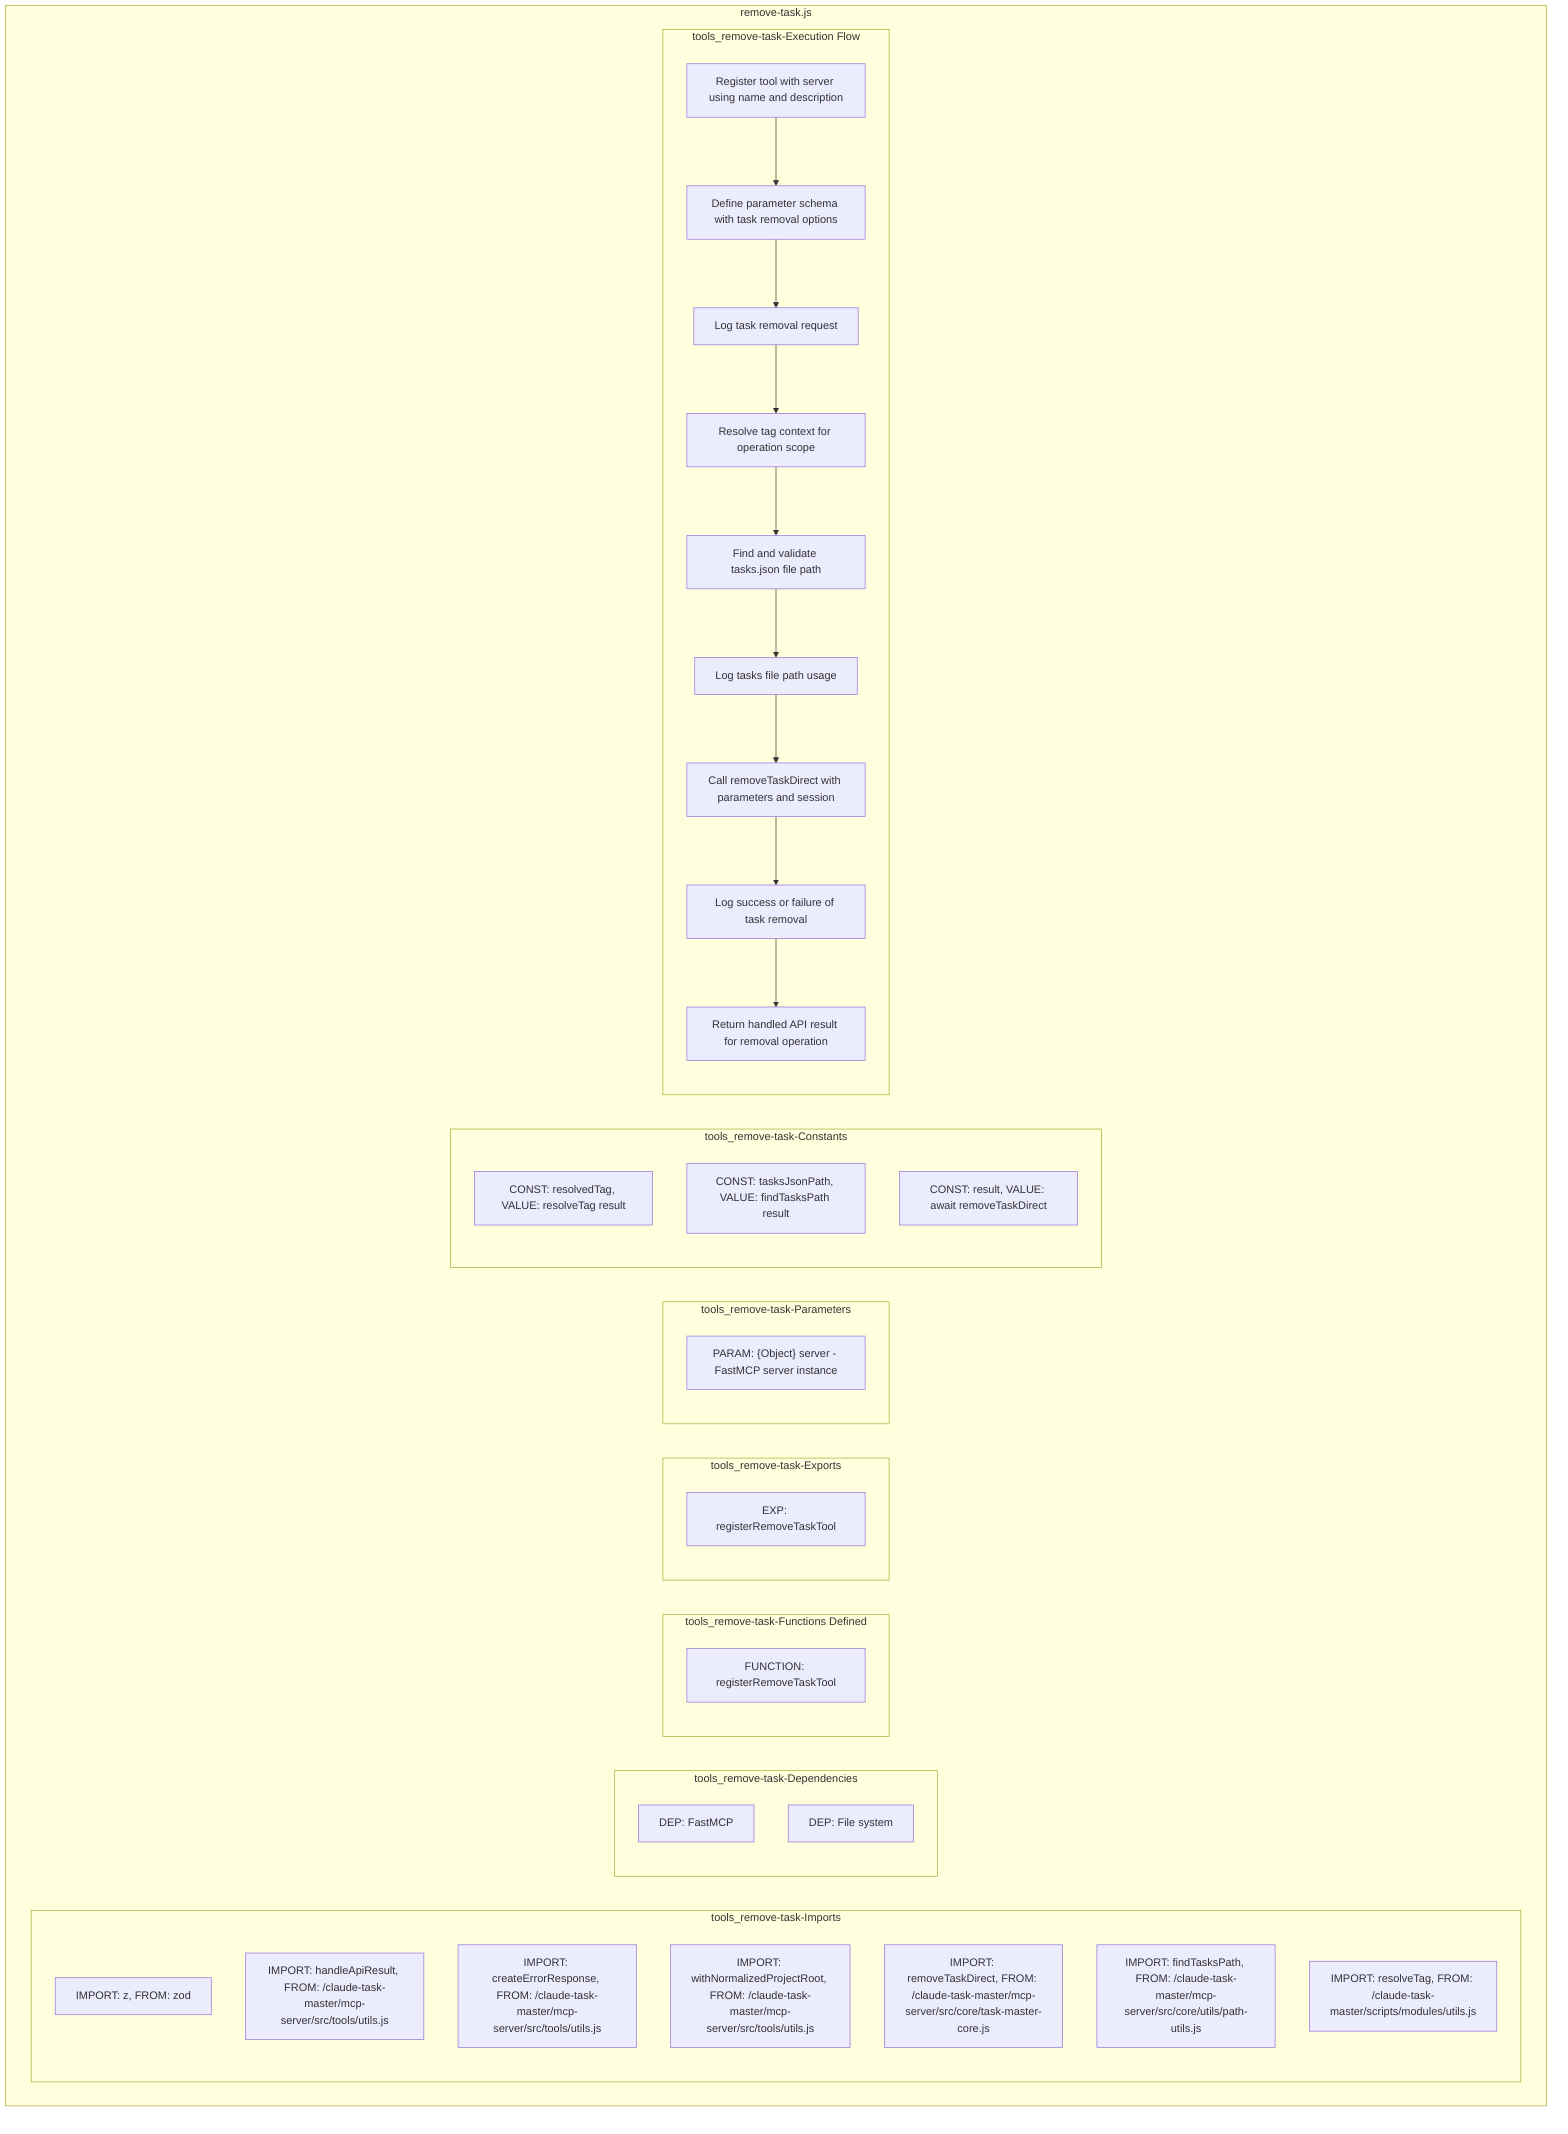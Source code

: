 flowchart TB
    subgraph tools_remove-task-Imports["tools_remove-task-Imports"]
        I1["IMPORT: z, FROM: zod"]
        I2["IMPORT: handleApiResult, FROM: /claude-task-master/mcp-server/src/tools/utils.js"]
        I3["IMPORT: createErrorResponse, FROM: /claude-task-master/mcp-server/src/tools/utils.js"]
        I4["IMPORT: withNormalizedProjectRoot, FROM: /claude-task-master/mcp-server/src/tools/utils.js"]
        I5["IMPORT: removeTaskDirect, FROM: /claude-task-master/mcp-server/src/core/task-master-core.js"]
        I6["IMPORT: findTasksPath, FROM: /claude-task-master/mcp-server/src/core/utils/path-utils.js"]
        I7["IMPORT: resolveTag, FROM: /claude-task-master/scripts/modules/utils.js"]
    end
    subgraph tools_remove-task-Dependencies["tools_remove-task-Dependencies"]
        D1["DEP: FastMCP"]
        D2["DEP: File system"]
    end
    subgraph tools_remove-task-FunctionsDefined["tools_remove-task-Functions Defined"]
        FU1["FUNCTION: registerRemoveTaskTool"]
    end
    subgraph tools_remove-task-Exports["tools_remove-task-Exports"]
        E1["EXP: registerRemoveTaskTool"]
    end
    subgraph tools_remove-task-Parameters["tools_remove-task-Parameters"]
        P1["PARAM: {Object} server - FastMCP server instance"]
    end
    subgraph tools_remove-task-Constants["tools_remove-task-Constants"]
        C1["CONST: resolvedTag, VALUE: resolveTag result"]
        C2["CONST: tasksJsonPath, VALUE: findTasksPath result"]
        C3["CONST: result, VALUE: await removeTaskDirect"]
    end
    subgraph tools_remove-task-ExecutionFlow["tools_remove-task-Execution Flow"]
        FL1["Register tool with server using name and description"]
        FL2["Define parameter schema with task removal options"]
        FL3["Log task removal request"]
        FL4["Resolve tag context for operation scope"]
        FL5["Find and validate tasks.json file path"]
        FL6["Log tasks file path usage"]
        FL7["Call removeTaskDirect with parameters and session"]
        FL8["Log success or failure of task removal"]
        FL9["Return handled API result for removal operation"]
    end
    subgraph tools_remove-task["remove-task.js"]
        tools_remove-task-Imports
        tools_remove-task-Dependencies
        tools_remove-task-FunctionsDefined
        tools_remove-task-Exports
        tools_remove-task-Parameters
        tools_remove-task-Constants
        tools_remove-task-ExecutionFlow
    end
    FL1 --> FL2
    FL2 --> FL3
    FL3 --> FL4
    FL4 --> FL5
    FL5 --> FL6
    FL6 --> FL7
    FL7 --> FL8
    FL8 --> FL9